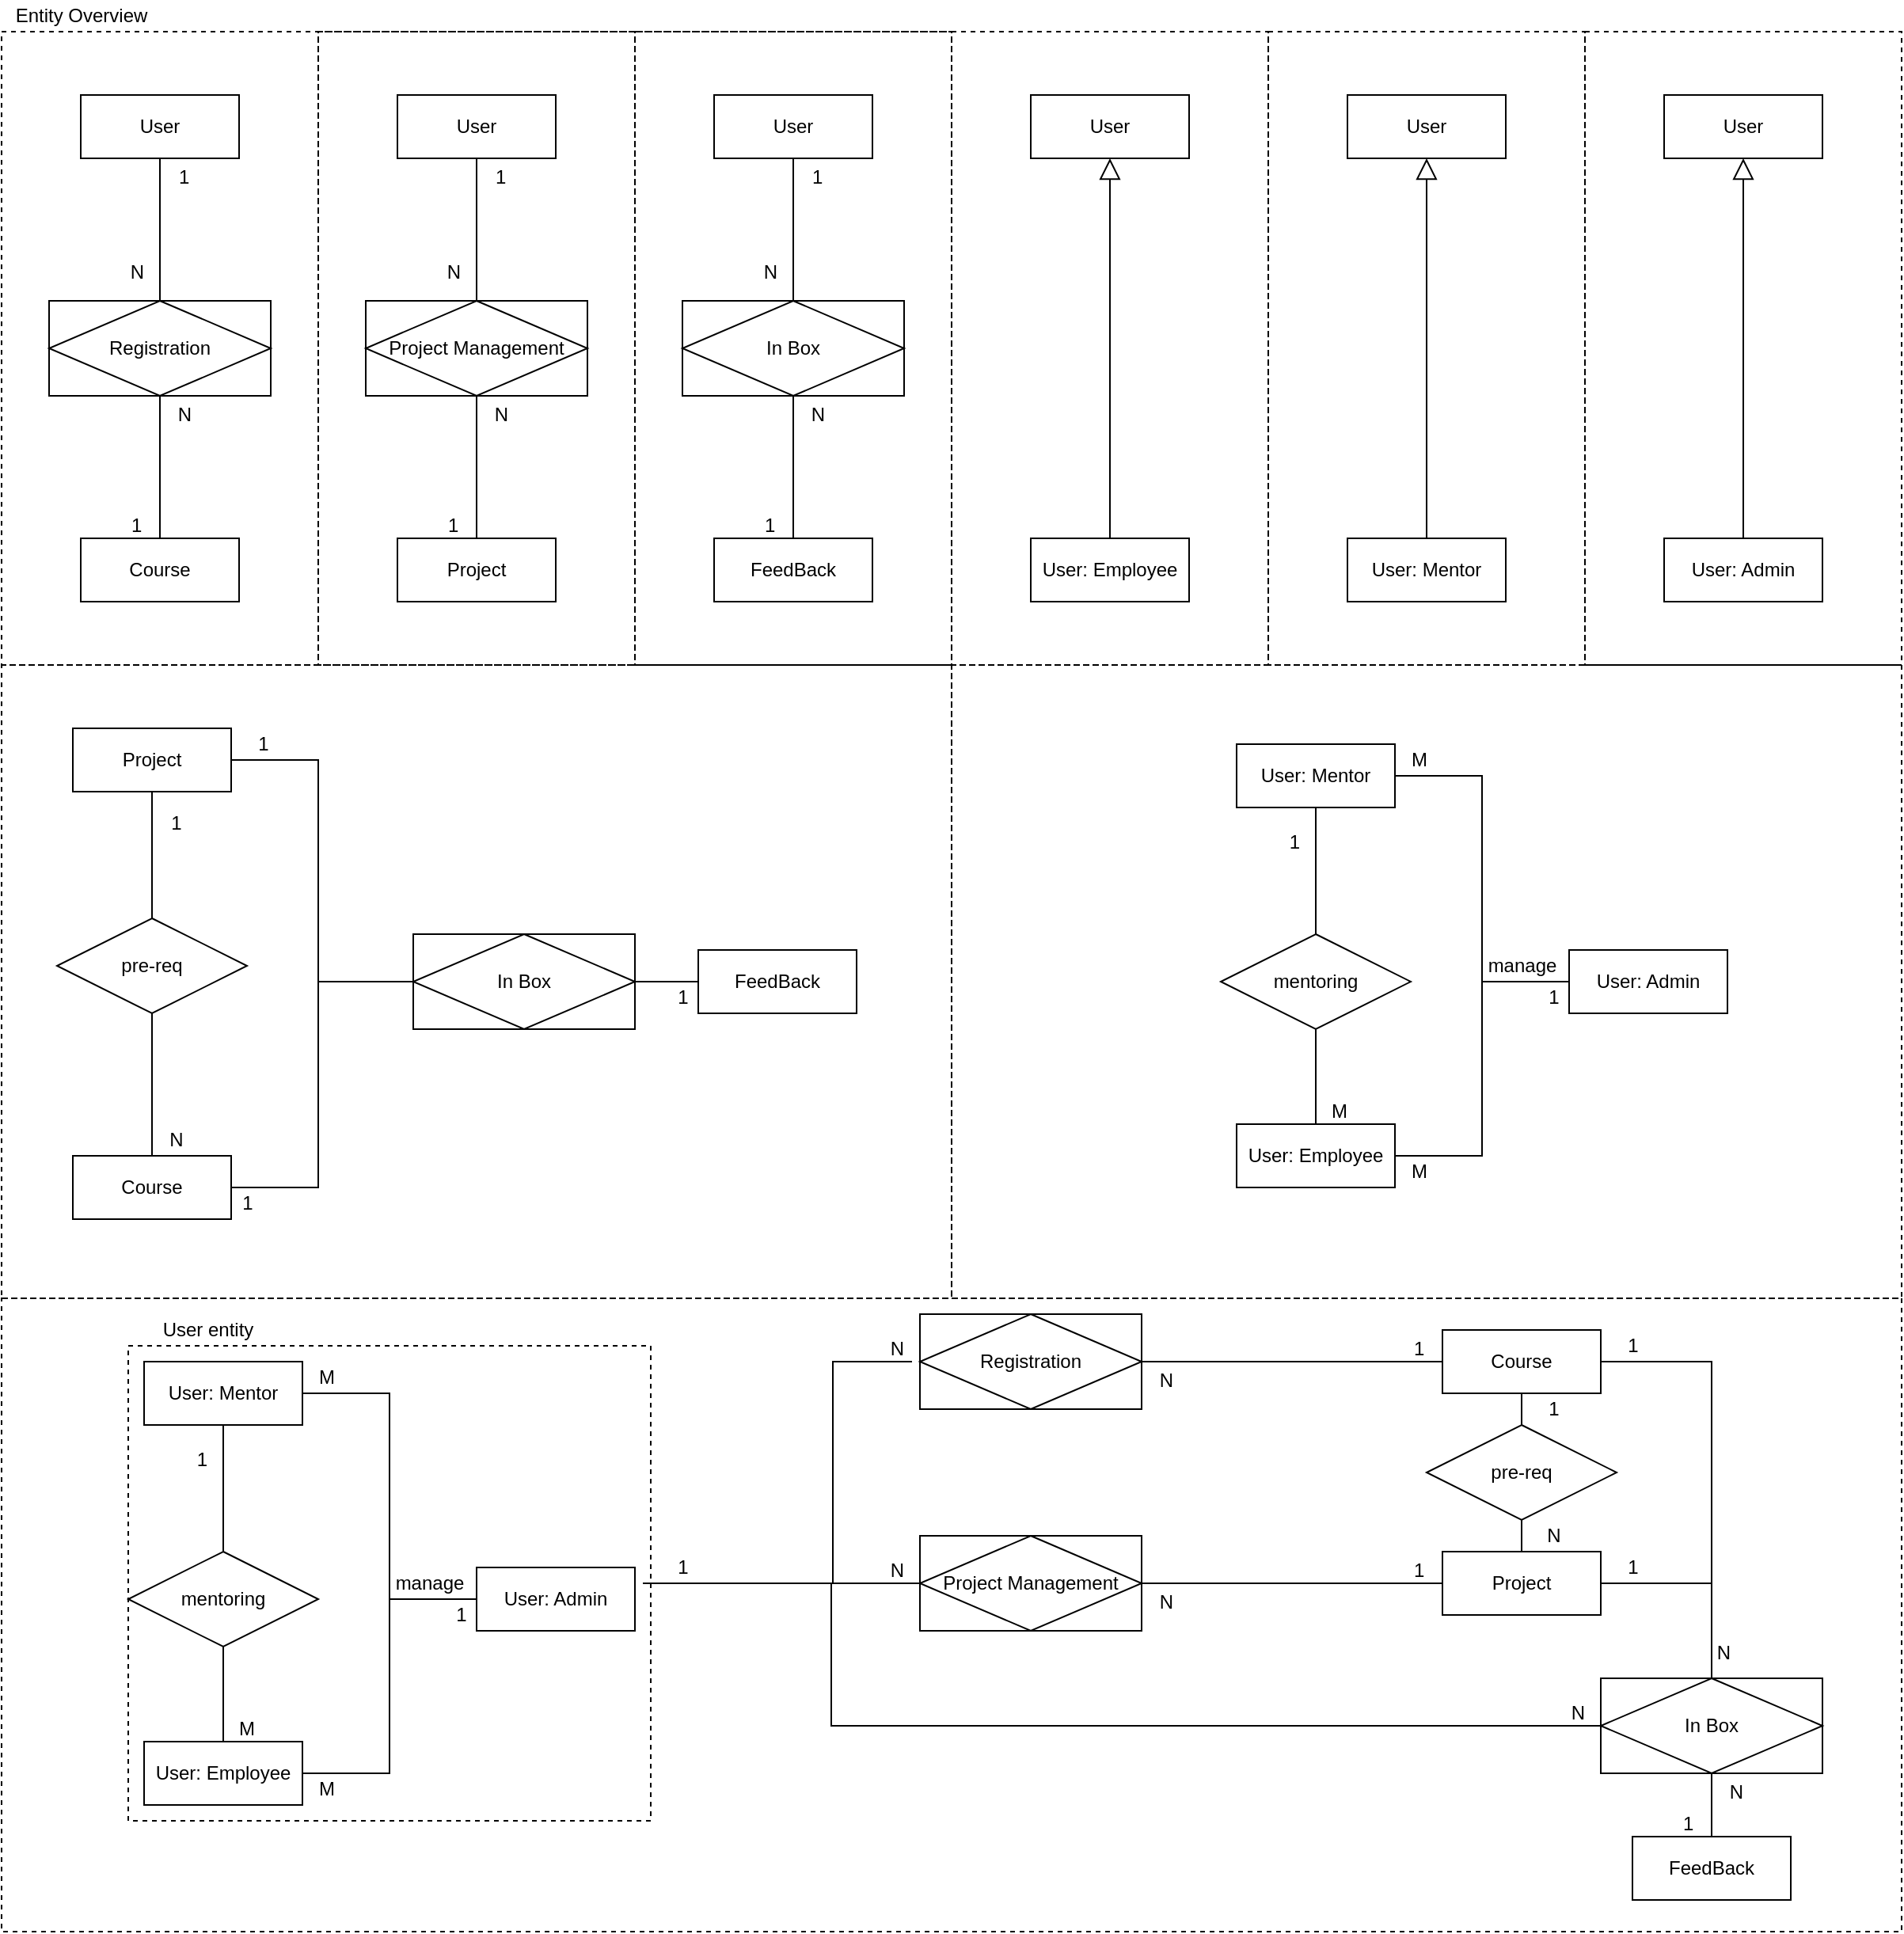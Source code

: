 <mxfile version="16.5.1" type="device"><diagram id="1QoIXCj742Z_J5phsPB2" name="Entity Overview"><mxGraphModel dx="1298" dy="861" grid="1" gridSize="10" guides="1" tooltips="1" connect="1" arrows="1" fold="1" page="1" pageScale="1" pageWidth="850" pageHeight="1100" math="0" shadow="0"><root><mxCell id="0"/><mxCell id="1" parent="0"/><mxCell id="gu1Rj8bV_55BUVm_vWrW-95" value="" style="rounded=0;whiteSpace=wrap;html=1;fillColor=none;dashed=1;" vertex="1" parent="1"><mxGeometry x="40" y="840" width="1200" height="400" as="geometry"/></mxCell><mxCell id="gu1Rj8bV_55BUVm_vWrW-6" value="" style="rounded=0;whiteSpace=wrap;html=1;fillColor=none;dashed=1;" vertex="1" parent="1"><mxGeometry x="40" y="40" width="800" height="400" as="geometry"/></mxCell><mxCell id="gu1Rj8bV_55BUVm_vWrW-7" value="Entity Overview" style="text;html=1;align=center;verticalAlign=middle;resizable=0;points=[];autosize=1;strokeColor=none;fillColor=none;" vertex="1" parent="1"><mxGeometry x="40" y="20" width="100" height="20" as="geometry"/></mxCell><mxCell id="gu1Rj8bV_55BUVm_vWrW-8" value="" style="rounded=0;whiteSpace=wrap;html=1;fillColor=none;dashed=1;" vertex="1" parent="1"><mxGeometry x="40" y="40" width="200" height="400" as="geometry"/></mxCell><mxCell id="gu1Rj8bV_55BUVm_vWrW-10" value="" style="rounded=0;whiteSpace=wrap;html=1;fillColor=none;dashed=1;" vertex="1" parent="1"><mxGeometry x="240" y="40" width="200" height="400" as="geometry"/></mxCell><mxCell id="gu1Rj8bV_55BUVm_vWrW-11" value="" style="rounded=0;whiteSpace=wrap;html=1;fillColor=none;dashed=1;" vertex="1" parent="1"><mxGeometry x="440" y="40" width="200" height="400" as="geometry"/></mxCell><mxCell id="gu1Rj8bV_55BUVm_vWrW-12" value="" style="rounded=0;whiteSpace=wrap;html=1;fillColor=none;dashed=1;" vertex="1" parent="1"><mxGeometry x="640" y="40" width="200" height="400" as="geometry"/></mxCell><mxCell id="gu1Rj8bV_55BUVm_vWrW-13" value="User" style="whiteSpace=wrap;html=1;align=center;fillColor=none;" vertex="1" parent="1"><mxGeometry x="90" y="80" width="100" height="40" as="geometry"/></mxCell><mxCell id="gu1Rj8bV_55BUVm_vWrW-14" value="User" style="whiteSpace=wrap;html=1;align=center;fillColor=none;" vertex="1" parent="1"><mxGeometry x="290" y="80" width="100" height="40" as="geometry"/></mxCell><mxCell id="gu1Rj8bV_55BUVm_vWrW-15" value="User" style="whiteSpace=wrap;html=1;align=center;fillColor=none;" vertex="1" parent="1"><mxGeometry x="690" y="80" width="100" height="40" as="geometry"/></mxCell><mxCell id="gu1Rj8bV_55BUVm_vWrW-16" value="User" style="whiteSpace=wrap;html=1;align=center;fillColor=none;" vertex="1" parent="1"><mxGeometry x="490" y="80" width="100" height="40" as="geometry"/></mxCell><mxCell id="gu1Rj8bV_55BUVm_vWrW-18" value="Course" style="whiteSpace=wrap;html=1;align=center;fillColor=none;" vertex="1" parent="1"><mxGeometry x="90" y="360" width="100" height="40" as="geometry"/></mxCell><mxCell id="gu1Rj8bV_55BUVm_vWrW-19" value="Project" style="whiteSpace=wrap;html=1;align=center;fillColor=none;" vertex="1" parent="1"><mxGeometry x="290" y="360" width="100" height="40" as="geometry"/></mxCell><mxCell id="gu1Rj8bV_55BUVm_vWrW-20" value="FeedBack" style="whiteSpace=wrap;html=1;align=center;fillColor=none;" vertex="1" parent="1"><mxGeometry x="490" y="360" width="100" height="40" as="geometry"/></mxCell><mxCell id="gu1Rj8bV_55BUVm_vWrW-55" style="edgeStyle=orthogonalEdgeStyle;rounded=0;orthogonalLoop=1;jettySize=auto;html=1;exitX=0.5;exitY=0;exitDx=0;exitDy=0;entryX=0.5;entryY=1;entryDx=0;entryDy=0;endArrow=block;endFill=0;endSize=11;" edge="1" parent="1" source="gu1Rj8bV_55BUVm_vWrW-21" target="gu1Rj8bV_55BUVm_vWrW-15"><mxGeometry relative="1" as="geometry"/></mxCell><mxCell id="gu1Rj8bV_55BUVm_vWrW-21" value="User: Employee" style="whiteSpace=wrap;html=1;align=center;fillColor=none;" vertex="1" parent="1"><mxGeometry x="690" y="360" width="100" height="40" as="geometry"/></mxCell><mxCell id="gu1Rj8bV_55BUVm_vWrW-22" value="Registration" style="shape=associativeEntity;whiteSpace=wrap;html=1;align=center;fillColor=none;" vertex="1" parent="1"><mxGeometry x="70" y="210" width="140" height="60" as="geometry"/></mxCell><mxCell id="gu1Rj8bV_55BUVm_vWrW-26" value="" style="endArrow=none;html=1;rounded=0;exitX=0.5;exitY=1;exitDx=0;exitDy=0;entryX=0.5;entryY=0;entryDx=0;entryDy=0;" edge="1" parent="1" source="gu1Rj8bV_55BUVm_vWrW-13" target="gu1Rj8bV_55BUVm_vWrW-22"><mxGeometry relative="1" as="geometry"><mxPoint x="130" y="150" as="sourcePoint"/><mxPoint x="290" y="150" as="targetPoint"/></mxGeometry></mxCell><mxCell id="gu1Rj8bV_55BUVm_vWrW-27" value="1" style="resizable=0;html=1;align=left;verticalAlign=bottom;fillColor=none;" connectable="0" vertex="1" parent="gu1Rj8bV_55BUVm_vWrW-26"><mxGeometry x="-1" relative="1" as="geometry"><mxPoint x="10" y="20" as="offset"/></mxGeometry></mxCell><mxCell id="gu1Rj8bV_55BUVm_vWrW-28" value="N" style="resizable=0;html=1;align=right;verticalAlign=bottom;fillColor=none;" connectable="0" vertex="1" parent="gu1Rj8bV_55BUVm_vWrW-26"><mxGeometry x="1" relative="1" as="geometry"><mxPoint x="-10" y="-10" as="offset"/></mxGeometry></mxCell><mxCell id="gu1Rj8bV_55BUVm_vWrW-29" value="" style="endArrow=none;html=1;rounded=0;exitX=0.5;exitY=0;exitDx=0;exitDy=0;entryX=0.5;entryY=1;entryDx=0;entryDy=0;" edge="1" parent="1" source="gu1Rj8bV_55BUVm_vWrW-18" target="gu1Rj8bV_55BUVm_vWrW-22"><mxGeometry relative="1" as="geometry"><mxPoint x="210" y="330" as="sourcePoint"/><mxPoint x="210" y="410" as="targetPoint"/></mxGeometry></mxCell><mxCell id="gu1Rj8bV_55BUVm_vWrW-30" value="1" style="resizable=0;html=1;align=left;verticalAlign=bottom;fillColor=none;" connectable="0" vertex="1" parent="gu1Rj8bV_55BUVm_vWrW-29"><mxGeometry x="-1" relative="1" as="geometry"><mxPoint x="-20" as="offset"/></mxGeometry></mxCell><mxCell id="gu1Rj8bV_55BUVm_vWrW-31" value="N" style="resizable=0;html=1;align=right;verticalAlign=bottom;fillColor=none;" connectable="0" vertex="1" parent="gu1Rj8bV_55BUVm_vWrW-29"><mxGeometry x="1" relative="1" as="geometry"><mxPoint x="20" y="20" as="offset"/></mxGeometry></mxCell><mxCell id="gu1Rj8bV_55BUVm_vWrW-32" value="Project Management" style="shape=associativeEntity;whiteSpace=wrap;html=1;align=center;fillColor=none;" vertex="1" parent="1"><mxGeometry x="270" y="210" width="140" height="60" as="geometry"/></mxCell><mxCell id="gu1Rj8bV_55BUVm_vWrW-33" value="" style="endArrow=none;html=1;rounded=0;exitX=0.5;exitY=1;exitDx=0;exitDy=0;entryX=0.5;entryY=0;entryDx=0;entryDy=0;" edge="1" parent="1" target="gu1Rj8bV_55BUVm_vWrW-32"><mxGeometry relative="1" as="geometry"><mxPoint x="340" y="120" as="sourcePoint"/><mxPoint x="490" y="150" as="targetPoint"/></mxGeometry></mxCell><mxCell id="gu1Rj8bV_55BUVm_vWrW-34" value="1" style="resizable=0;html=1;align=left;verticalAlign=bottom;fillColor=none;" connectable="0" vertex="1" parent="gu1Rj8bV_55BUVm_vWrW-33"><mxGeometry x="-1" relative="1" as="geometry"><mxPoint x="10" y="20" as="offset"/></mxGeometry></mxCell><mxCell id="gu1Rj8bV_55BUVm_vWrW-35" value="N" style="resizable=0;html=1;align=right;verticalAlign=bottom;fillColor=none;" connectable="0" vertex="1" parent="gu1Rj8bV_55BUVm_vWrW-33"><mxGeometry x="1" relative="1" as="geometry"><mxPoint x="-10" y="-10" as="offset"/></mxGeometry></mxCell><mxCell id="gu1Rj8bV_55BUVm_vWrW-36" value="" style="endArrow=none;html=1;rounded=0;exitX=0.5;exitY=0;exitDx=0;exitDy=0;entryX=0.5;entryY=1;entryDx=0;entryDy=0;" edge="1" parent="1" target="gu1Rj8bV_55BUVm_vWrW-32"><mxGeometry relative="1" as="geometry"><mxPoint x="340" y="360" as="sourcePoint"/><mxPoint x="410" y="410" as="targetPoint"/></mxGeometry></mxCell><mxCell id="gu1Rj8bV_55BUVm_vWrW-37" value="1" style="resizable=0;html=1;align=left;verticalAlign=bottom;fillColor=none;" connectable="0" vertex="1" parent="gu1Rj8bV_55BUVm_vWrW-36"><mxGeometry x="-1" relative="1" as="geometry"><mxPoint x="-20" as="offset"/></mxGeometry></mxCell><mxCell id="gu1Rj8bV_55BUVm_vWrW-38" value="N" style="resizable=0;html=1;align=right;verticalAlign=bottom;fillColor=none;" connectable="0" vertex="1" parent="gu1Rj8bV_55BUVm_vWrW-36"><mxGeometry x="1" relative="1" as="geometry"><mxPoint x="20" y="20" as="offset"/></mxGeometry></mxCell><mxCell id="gu1Rj8bV_55BUVm_vWrW-39" value="In Box" style="shape=associativeEntity;whiteSpace=wrap;html=1;align=center;fillColor=none;" vertex="1" parent="1"><mxGeometry x="470" y="210" width="140" height="60" as="geometry"/></mxCell><mxCell id="gu1Rj8bV_55BUVm_vWrW-40" value="" style="endArrow=none;html=1;rounded=0;exitX=0.5;exitY=1;exitDx=0;exitDy=0;entryX=0.5;entryY=0;entryDx=0;entryDy=0;" edge="1" parent="1" target="gu1Rj8bV_55BUVm_vWrW-39"><mxGeometry relative="1" as="geometry"><mxPoint x="540" y="120" as="sourcePoint"/><mxPoint x="690" y="150" as="targetPoint"/></mxGeometry></mxCell><mxCell id="gu1Rj8bV_55BUVm_vWrW-41" value="1" style="resizable=0;html=1;align=left;verticalAlign=bottom;fillColor=none;" connectable="0" vertex="1" parent="gu1Rj8bV_55BUVm_vWrW-40"><mxGeometry x="-1" relative="1" as="geometry"><mxPoint x="10" y="20" as="offset"/></mxGeometry></mxCell><mxCell id="gu1Rj8bV_55BUVm_vWrW-42" value="N" style="resizable=0;html=1;align=right;verticalAlign=bottom;fillColor=none;" connectable="0" vertex="1" parent="gu1Rj8bV_55BUVm_vWrW-40"><mxGeometry x="1" relative="1" as="geometry"><mxPoint x="-10" y="-10" as="offset"/></mxGeometry></mxCell><mxCell id="gu1Rj8bV_55BUVm_vWrW-43" value="" style="endArrow=none;html=1;rounded=0;exitX=0.5;exitY=0;exitDx=0;exitDy=0;entryX=0.5;entryY=1;entryDx=0;entryDy=0;" edge="1" parent="1" target="gu1Rj8bV_55BUVm_vWrW-39"><mxGeometry relative="1" as="geometry"><mxPoint x="540" y="360" as="sourcePoint"/><mxPoint x="610" y="410" as="targetPoint"/></mxGeometry></mxCell><mxCell id="gu1Rj8bV_55BUVm_vWrW-44" value="1" style="resizable=0;html=1;align=left;verticalAlign=bottom;fillColor=none;" connectable="0" vertex="1" parent="gu1Rj8bV_55BUVm_vWrW-43"><mxGeometry x="-1" relative="1" as="geometry"><mxPoint x="-20" as="offset"/></mxGeometry></mxCell><mxCell id="gu1Rj8bV_55BUVm_vWrW-45" value="N" style="resizable=0;html=1;align=right;verticalAlign=bottom;fillColor=none;" connectable="0" vertex="1" parent="gu1Rj8bV_55BUVm_vWrW-43"><mxGeometry x="1" relative="1" as="geometry"><mxPoint x="20" y="20" as="offset"/></mxGeometry></mxCell><mxCell id="gu1Rj8bV_55BUVm_vWrW-48" value="" style="rounded=0;whiteSpace=wrap;html=1;fillColor=none;dashed=1;" vertex="1" parent="1"><mxGeometry x="840" y="40" width="200" height="400" as="geometry"/></mxCell><mxCell id="gu1Rj8bV_55BUVm_vWrW-49" value="User" style="whiteSpace=wrap;html=1;align=center;fillColor=none;" vertex="1" parent="1"><mxGeometry x="890" y="80" width="100" height="40" as="geometry"/></mxCell><mxCell id="gu1Rj8bV_55BUVm_vWrW-56" style="edgeStyle=orthogonalEdgeStyle;rounded=0;orthogonalLoop=1;jettySize=auto;html=1;exitX=0.5;exitY=0;exitDx=0;exitDy=0;entryX=0.5;entryY=1;entryDx=0;entryDy=0;endArrow=block;endFill=0;endSize=11;" edge="1" parent="1" source="gu1Rj8bV_55BUVm_vWrW-50" target="gu1Rj8bV_55BUVm_vWrW-49"><mxGeometry relative="1" as="geometry"/></mxCell><mxCell id="gu1Rj8bV_55BUVm_vWrW-50" value="User: Mentor" style="whiteSpace=wrap;html=1;align=center;fillColor=none;" vertex="1" parent="1"><mxGeometry x="890" y="360" width="100" height="40" as="geometry"/></mxCell><mxCell id="gu1Rj8bV_55BUVm_vWrW-51" value="" style="rounded=0;whiteSpace=wrap;html=1;fillColor=none;dashed=1;" vertex="1" parent="1"><mxGeometry x="1040" y="40" width="200" height="400" as="geometry"/></mxCell><mxCell id="gu1Rj8bV_55BUVm_vWrW-52" value="User" style="whiteSpace=wrap;html=1;align=center;fillColor=none;" vertex="1" parent="1"><mxGeometry x="1090" y="80" width="100" height="40" as="geometry"/></mxCell><mxCell id="gu1Rj8bV_55BUVm_vWrW-57" style="edgeStyle=orthogonalEdgeStyle;rounded=0;orthogonalLoop=1;jettySize=auto;html=1;exitX=0.5;exitY=0;exitDx=0;exitDy=0;entryX=0.5;entryY=1;entryDx=0;entryDy=0;endArrow=block;endFill=0;endSize=11;" edge="1" parent="1" source="gu1Rj8bV_55BUVm_vWrW-53" target="gu1Rj8bV_55BUVm_vWrW-52"><mxGeometry relative="1" as="geometry"/></mxCell><mxCell id="gu1Rj8bV_55BUVm_vWrW-53" value="User: Admin" style="whiteSpace=wrap;html=1;align=center;fillColor=none;" vertex="1" parent="1"><mxGeometry x="1090" y="360" width="100" height="40" as="geometry"/></mxCell><mxCell id="gu1Rj8bV_55BUVm_vWrW-58" value="" style="rounded=0;whiteSpace=wrap;html=1;fillColor=none;dashed=1;" vertex="1" parent="1"><mxGeometry x="640" y="440" width="600" height="400" as="geometry"/></mxCell><mxCell id="gu1Rj8bV_55BUVm_vWrW-59" value="User: Mentor" style="whiteSpace=wrap;html=1;align=center;fillColor=none;" vertex="1" parent="1"><mxGeometry x="820" y="490" width="100" height="40" as="geometry"/></mxCell><mxCell id="gu1Rj8bV_55BUVm_vWrW-61" value="User: Employee" style="whiteSpace=wrap;html=1;align=center;fillColor=none;" vertex="1" parent="1"><mxGeometry x="820" y="730" width="100" height="40" as="geometry"/></mxCell><mxCell id="gu1Rj8bV_55BUVm_vWrW-63" value="mentoring" style="shape=rhombus;perimeter=rhombusPerimeter;whiteSpace=wrap;html=1;align=center;fillColor=none;" vertex="1" parent="1"><mxGeometry x="810" y="610" width="120" height="60" as="geometry"/></mxCell><mxCell id="gu1Rj8bV_55BUVm_vWrW-66" value="" style="endArrow=none;html=1;rounded=0;endSize=11;entryX=0.5;entryY=1;entryDx=0;entryDy=0;exitX=0.5;exitY=0;exitDx=0;exitDy=0;" edge="1" parent="1" source="gu1Rj8bV_55BUVm_vWrW-63" target="gu1Rj8bV_55BUVm_vWrW-59"><mxGeometry relative="1" as="geometry"><mxPoint x="610" y="610" as="sourcePoint"/><mxPoint x="770" y="610" as="targetPoint"/></mxGeometry></mxCell><mxCell id="gu1Rj8bV_55BUVm_vWrW-67" value="1" style="resizable=0;html=1;align=right;verticalAlign=bottom;fillColor=none;" connectable="0" vertex="1" parent="gu1Rj8bV_55BUVm_vWrW-66"><mxGeometry x="1" relative="1" as="geometry"><mxPoint x="-10" y="30" as="offset"/></mxGeometry></mxCell><mxCell id="gu1Rj8bV_55BUVm_vWrW-69" value="" style="endArrow=none;html=1;rounded=0;endSize=11;entryX=0.5;entryY=0;entryDx=0;entryDy=0;exitX=0.5;exitY=1;exitDx=0;exitDy=0;" edge="1" parent="1" source="gu1Rj8bV_55BUVm_vWrW-63" target="gu1Rj8bV_55BUVm_vWrW-61"><mxGeometry relative="1" as="geometry"><mxPoint x="939.5" y="770" as="sourcePoint"/><mxPoint x="939.5" y="690" as="targetPoint"/></mxGeometry></mxCell><mxCell id="gu1Rj8bV_55BUVm_vWrW-70" value="M" style="resizable=0;html=1;align=right;verticalAlign=bottom;fillColor=none;" connectable="0" vertex="1" parent="gu1Rj8bV_55BUVm_vWrW-69"><mxGeometry x="1" relative="1" as="geometry"><mxPoint x="20" as="offset"/></mxGeometry></mxCell><mxCell id="gu1Rj8bV_55BUVm_vWrW-73" style="edgeStyle=orthogonalEdgeStyle;rounded=0;orthogonalLoop=1;jettySize=auto;html=1;exitX=0;exitY=0.5;exitDx=0;exitDy=0;entryX=1;entryY=0.5;entryDx=0;entryDy=0;endArrow=none;endFill=0;endSize=11;" edge="1" parent="1" source="gu1Rj8bV_55BUVm_vWrW-72" target="gu1Rj8bV_55BUVm_vWrW-59"><mxGeometry relative="1" as="geometry"/></mxCell><mxCell id="gu1Rj8bV_55BUVm_vWrW-74" style="edgeStyle=orthogonalEdgeStyle;rounded=0;orthogonalLoop=1;jettySize=auto;html=1;exitX=0;exitY=0.5;exitDx=0;exitDy=0;entryX=1;entryY=0.5;entryDx=0;entryDy=0;endArrow=none;endFill=0;endSize=11;" edge="1" parent="1" source="gu1Rj8bV_55BUVm_vWrW-72" target="gu1Rj8bV_55BUVm_vWrW-61"><mxGeometry relative="1" as="geometry"/></mxCell><mxCell id="gu1Rj8bV_55BUVm_vWrW-72" value="User: Admin" style="whiteSpace=wrap;html=1;align=center;fillColor=none;" vertex="1" parent="1"><mxGeometry x="1030" y="620" width="100" height="40" as="geometry"/></mxCell><mxCell id="gu1Rj8bV_55BUVm_vWrW-75" value="manage" style="text;html=1;align=center;verticalAlign=middle;resizable=0;points=[];autosize=1;strokeColor=none;fillColor=none;" vertex="1" parent="1"><mxGeometry x="970" y="620" width="60" height="20" as="geometry"/></mxCell><mxCell id="gu1Rj8bV_55BUVm_vWrW-76" value="" style="rounded=0;whiteSpace=wrap;html=1;fillColor=none;dashed=1;" vertex="1" parent="1"><mxGeometry x="40" y="440" width="600" height="400" as="geometry"/></mxCell><mxCell id="gu1Rj8bV_55BUVm_vWrW-82" style="edgeStyle=orthogonalEdgeStyle;rounded=0;orthogonalLoop=1;jettySize=auto;html=1;exitX=0.5;exitY=0;exitDx=0;exitDy=0;entryX=0.5;entryY=1;entryDx=0;entryDy=0;endArrow=none;endFill=0;endSize=11;" edge="1" parent="1" source="gu1Rj8bV_55BUVm_vWrW-77" target="gu1Rj8bV_55BUVm_vWrW-80"><mxGeometry relative="1" as="geometry"/></mxCell><mxCell id="gu1Rj8bV_55BUVm_vWrW-85" style="edgeStyle=orthogonalEdgeStyle;rounded=0;orthogonalLoop=1;jettySize=auto;html=1;exitX=1;exitY=0.5;exitDx=0;exitDy=0;endArrow=none;endFill=0;endSize=11;" edge="1" parent="1" source="gu1Rj8bV_55BUVm_vWrW-77"><mxGeometry relative="1" as="geometry"><mxPoint x="300" y="640" as="targetPoint"/><Array as="points"><mxPoint x="240" y="770"/><mxPoint x="240" y="640"/></Array></mxGeometry></mxCell><mxCell id="gu1Rj8bV_55BUVm_vWrW-77" value="Course" style="whiteSpace=wrap;html=1;align=center;fillColor=none;" vertex="1" parent="1"><mxGeometry x="85" y="750" width="100" height="40" as="geometry"/></mxCell><mxCell id="gu1Rj8bV_55BUVm_vWrW-81" style="edgeStyle=orthogonalEdgeStyle;rounded=0;orthogonalLoop=1;jettySize=auto;html=1;exitX=0.5;exitY=1;exitDx=0;exitDy=0;entryX=0.5;entryY=0;entryDx=0;entryDy=0;endArrow=none;endFill=0;endSize=11;" edge="1" parent="1" source="gu1Rj8bV_55BUVm_vWrW-78" target="gu1Rj8bV_55BUVm_vWrW-80"><mxGeometry relative="1" as="geometry"/></mxCell><mxCell id="gu1Rj8bV_55BUVm_vWrW-84" style="edgeStyle=orthogonalEdgeStyle;rounded=0;orthogonalLoop=1;jettySize=auto;html=1;exitX=1;exitY=0.5;exitDx=0;exitDy=0;entryX=0;entryY=0.5;entryDx=0;entryDy=0;endArrow=none;endFill=0;endSize=11;" edge="1" parent="1" source="gu1Rj8bV_55BUVm_vWrW-78" target="gu1Rj8bV_55BUVm_vWrW-83"><mxGeometry relative="1" as="geometry"><Array as="points"><mxPoint x="240" y="500"/><mxPoint x="240" y="640"/></Array></mxGeometry></mxCell><mxCell id="gu1Rj8bV_55BUVm_vWrW-78" value="Project" style="whiteSpace=wrap;html=1;align=center;fillColor=none;" vertex="1" parent="1"><mxGeometry x="85" y="480" width="100" height="40" as="geometry"/></mxCell><mxCell id="gu1Rj8bV_55BUVm_vWrW-79" value="FeedBack" style="whiteSpace=wrap;html=1;align=center;fillColor=none;" vertex="1" parent="1"><mxGeometry x="480" y="620" width="100" height="40" as="geometry"/></mxCell><mxCell id="gu1Rj8bV_55BUVm_vWrW-80" value="pre-req" style="shape=rhombus;perimeter=rhombusPerimeter;whiteSpace=wrap;html=1;align=center;fillColor=none;" vertex="1" parent="1"><mxGeometry x="75" y="600" width="120" height="60" as="geometry"/></mxCell><mxCell id="gu1Rj8bV_55BUVm_vWrW-86" style="edgeStyle=orthogonalEdgeStyle;rounded=0;orthogonalLoop=1;jettySize=auto;html=1;exitX=1;exitY=0.5;exitDx=0;exitDy=0;entryX=0;entryY=0.5;entryDx=0;entryDy=0;endArrow=none;endFill=0;endSize=11;" edge="1" parent="1" source="gu1Rj8bV_55BUVm_vWrW-83" target="gu1Rj8bV_55BUVm_vWrW-79"><mxGeometry relative="1" as="geometry"/></mxCell><mxCell id="gu1Rj8bV_55BUVm_vWrW-83" value="In Box" style="shape=associativeEntity;whiteSpace=wrap;html=1;align=center;fillColor=none;" vertex="1" parent="1"><mxGeometry x="300" y="610" width="140" height="60" as="geometry"/></mxCell><mxCell id="gu1Rj8bV_55BUVm_vWrW-87" value="1" style="text;html=1;align=center;verticalAlign=middle;resizable=0;points=[];autosize=1;strokeColor=none;fillColor=none;" vertex="1" parent="1"><mxGeometry x="140" y="530" width="20" height="20" as="geometry"/></mxCell><mxCell id="gu1Rj8bV_55BUVm_vWrW-88" value="N" style="text;html=1;align=center;verticalAlign=middle;resizable=0;points=[];autosize=1;strokeColor=none;fillColor=none;" vertex="1" parent="1"><mxGeometry x="140" y="730" width="20" height="20" as="geometry"/></mxCell><mxCell id="gu1Rj8bV_55BUVm_vWrW-89" value="1" style="text;html=1;align=center;verticalAlign=middle;resizable=0;points=[];autosize=1;strokeColor=none;fillColor=none;" vertex="1" parent="1"><mxGeometry x="195" y="480" width="20" height="20" as="geometry"/></mxCell><mxCell id="gu1Rj8bV_55BUVm_vWrW-90" value="1" style="text;html=1;align=center;verticalAlign=middle;resizable=0;points=[];autosize=1;strokeColor=none;fillColor=none;" vertex="1" parent="1"><mxGeometry x="185" y="770" width="20" height="20" as="geometry"/></mxCell><mxCell id="gu1Rj8bV_55BUVm_vWrW-91" value="1" style="text;html=1;align=center;verticalAlign=middle;resizable=0;points=[];autosize=1;strokeColor=none;fillColor=none;" vertex="1" parent="1"><mxGeometry x="460" y="640" width="20" height="20" as="geometry"/></mxCell><mxCell id="gu1Rj8bV_55BUVm_vWrW-92" value="1" style="text;html=1;align=center;verticalAlign=middle;resizable=0;points=[];autosize=1;strokeColor=none;fillColor=none;" vertex="1" parent="1"><mxGeometry x="1010" y="640" width="20" height="20" as="geometry"/></mxCell><mxCell id="gu1Rj8bV_55BUVm_vWrW-93" value="M" style="text;html=1;align=center;verticalAlign=middle;resizable=0;points=[];autosize=1;strokeColor=none;fillColor=none;" vertex="1" parent="1"><mxGeometry x="920" y="750" width="30" height="20" as="geometry"/></mxCell><mxCell id="gu1Rj8bV_55BUVm_vWrW-94" value="M" style="text;html=1;align=center;verticalAlign=middle;resizable=0;points=[];autosize=1;strokeColor=none;fillColor=none;" vertex="1" parent="1"><mxGeometry x="920" y="490" width="30" height="20" as="geometry"/></mxCell><mxCell id="gu1Rj8bV_55BUVm_vWrW-96" value="User: Mentor" style="whiteSpace=wrap;html=1;align=center;fillColor=none;" vertex="1" parent="1"><mxGeometry x="130" y="880" width="100" height="40" as="geometry"/></mxCell><mxCell id="gu1Rj8bV_55BUVm_vWrW-97" value="User: Employee" style="whiteSpace=wrap;html=1;align=center;fillColor=none;" vertex="1" parent="1"><mxGeometry x="130" y="1120" width="100" height="40" as="geometry"/></mxCell><mxCell id="gu1Rj8bV_55BUVm_vWrW-98" value="mentoring" style="shape=rhombus;perimeter=rhombusPerimeter;whiteSpace=wrap;html=1;align=center;fillColor=none;" vertex="1" parent="1"><mxGeometry x="120" y="1000" width="120" height="60" as="geometry"/></mxCell><mxCell id="gu1Rj8bV_55BUVm_vWrW-99" value="" style="endArrow=none;html=1;rounded=0;endSize=11;entryX=0.5;entryY=1;entryDx=0;entryDy=0;exitX=0.5;exitY=0;exitDx=0;exitDy=0;" edge="1" parent="1" source="gu1Rj8bV_55BUVm_vWrW-98" target="gu1Rj8bV_55BUVm_vWrW-96"><mxGeometry relative="1" as="geometry"><mxPoint x="-80" y="1000" as="sourcePoint"/><mxPoint x="80" y="1000" as="targetPoint"/></mxGeometry></mxCell><mxCell id="gu1Rj8bV_55BUVm_vWrW-100" value="1" style="resizable=0;html=1;align=right;verticalAlign=bottom;fillColor=none;" connectable="0" vertex="1" parent="gu1Rj8bV_55BUVm_vWrW-99"><mxGeometry x="1" relative="1" as="geometry"><mxPoint x="-10" y="30" as="offset"/></mxGeometry></mxCell><mxCell id="gu1Rj8bV_55BUVm_vWrW-101" value="" style="endArrow=none;html=1;rounded=0;endSize=11;entryX=0.5;entryY=0;entryDx=0;entryDy=0;exitX=0.5;exitY=1;exitDx=0;exitDy=0;" edge="1" parent="1" source="gu1Rj8bV_55BUVm_vWrW-98" target="gu1Rj8bV_55BUVm_vWrW-97"><mxGeometry relative="1" as="geometry"><mxPoint x="249.5" y="1160" as="sourcePoint"/><mxPoint x="249.5" y="1080" as="targetPoint"/></mxGeometry></mxCell><mxCell id="gu1Rj8bV_55BUVm_vWrW-102" value="M" style="resizable=0;html=1;align=right;verticalAlign=bottom;fillColor=none;" connectable="0" vertex="1" parent="gu1Rj8bV_55BUVm_vWrW-101"><mxGeometry x="1" relative="1" as="geometry"><mxPoint x="20" as="offset"/></mxGeometry></mxCell><mxCell id="gu1Rj8bV_55BUVm_vWrW-103" style="edgeStyle=orthogonalEdgeStyle;rounded=0;orthogonalLoop=1;jettySize=auto;html=1;exitX=0;exitY=0.5;exitDx=0;exitDy=0;entryX=1;entryY=0.5;entryDx=0;entryDy=0;endArrow=none;endFill=0;endSize=11;" edge="1" parent="1" source="gu1Rj8bV_55BUVm_vWrW-105" target="gu1Rj8bV_55BUVm_vWrW-96"><mxGeometry relative="1" as="geometry"/></mxCell><mxCell id="gu1Rj8bV_55BUVm_vWrW-104" style="edgeStyle=orthogonalEdgeStyle;rounded=0;orthogonalLoop=1;jettySize=auto;html=1;exitX=0;exitY=0.5;exitDx=0;exitDy=0;entryX=1;entryY=0.5;entryDx=0;entryDy=0;endArrow=none;endFill=0;endSize=11;" edge="1" parent="1" source="gu1Rj8bV_55BUVm_vWrW-105" target="gu1Rj8bV_55BUVm_vWrW-97"><mxGeometry relative="1" as="geometry"/></mxCell><mxCell id="gu1Rj8bV_55BUVm_vWrW-105" value="User: Admin" style="whiteSpace=wrap;html=1;align=center;fillColor=none;" vertex="1" parent="1"><mxGeometry x="340" y="1010" width="100" height="40" as="geometry"/></mxCell><mxCell id="gu1Rj8bV_55BUVm_vWrW-106" value="manage" style="text;html=1;align=center;verticalAlign=middle;resizable=0;points=[];autosize=1;strokeColor=none;fillColor=none;" vertex="1" parent="1"><mxGeometry x="280" y="1010" width="60" height="20" as="geometry"/></mxCell><mxCell id="gu1Rj8bV_55BUVm_vWrW-107" value="1" style="text;html=1;align=center;verticalAlign=middle;resizable=0;points=[];autosize=1;strokeColor=none;fillColor=none;" vertex="1" parent="1"><mxGeometry x="320" y="1030" width="20" height="20" as="geometry"/></mxCell><mxCell id="gu1Rj8bV_55BUVm_vWrW-108" value="M" style="text;html=1;align=center;verticalAlign=middle;resizable=0;points=[];autosize=1;strokeColor=none;fillColor=none;" vertex="1" parent="1"><mxGeometry x="230" y="1140" width="30" height="20" as="geometry"/></mxCell><mxCell id="gu1Rj8bV_55BUVm_vWrW-130" style="edgeStyle=orthogonalEdgeStyle;rounded=0;orthogonalLoop=1;jettySize=auto;html=1;exitX=1;exitY=0.5;exitDx=0;exitDy=0;entryX=0;entryY=0.5;entryDx=0;entryDy=0;endArrow=none;endFill=0;endSize=11;" edge="1" parent="1"><mxGeometry relative="1" as="geometry"><mxPoint x="445" y="1020.0" as="sourcePoint"/><mxPoint x="615" y="880" as="targetPoint"/><Array as="points"><mxPoint x="565" y="1020"/><mxPoint x="565" y="880"/></Array></mxGeometry></mxCell><mxCell id="gu1Rj8bV_55BUVm_vWrW-131" style="edgeStyle=orthogonalEdgeStyle;rounded=0;orthogonalLoop=1;jettySize=auto;html=1;exitX=1;exitY=0.5;exitDx=0;exitDy=0;entryX=0;entryY=0.5;entryDx=0;entryDy=0;endArrow=none;endFill=0;endSize=11;" edge="1" parent="1" source="gu1Rj8bV_55BUVm_vWrW-110" target="gu1Rj8bV_55BUVm_vWrW-120"><mxGeometry relative="1" as="geometry"/></mxCell><mxCell id="gu1Rj8bV_55BUVm_vWrW-133" style="edgeStyle=orthogonalEdgeStyle;rounded=0;orthogonalLoop=1;jettySize=auto;html=1;exitX=1;exitY=0.5;exitDx=0;exitDy=0;entryX=0;entryY=0.5;entryDx=0;entryDy=0;endArrow=none;endFill=0;endSize=11;" edge="1" parent="1" target="gu1Rj8bV_55BUVm_vWrW-125"><mxGeometry relative="1" as="geometry"><mxPoint x="454" y="1020" as="sourcePoint"/><mxPoint x="954" y="1120" as="targetPoint"/><Array as="points"><mxPoint x="564" y="1020"/><mxPoint x="564" y="1110"/></Array></mxGeometry></mxCell><mxCell id="gu1Rj8bV_55BUVm_vWrW-110" value="" style="rounded=0;whiteSpace=wrap;html=1;fillColor=none;dashed=1;" vertex="1" parent="1"><mxGeometry x="120" y="870" width="330" height="300" as="geometry"/></mxCell><mxCell id="gu1Rj8bV_55BUVm_vWrW-109" value="M" style="text;html=1;align=center;verticalAlign=middle;resizable=0;points=[];autosize=1;strokeColor=none;fillColor=none;" vertex="1" parent="1"><mxGeometry x="230" y="880" width="30" height="20" as="geometry"/></mxCell><mxCell id="gu1Rj8bV_55BUVm_vWrW-111" value="User entity" style="text;html=1;align=center;verticalAlign=middle;resizable=0;points=[];autosize=1;strokeColor=none;fillColor=none;" vertex="1" parent="1"><mxGeometry x="135" y="850" width="70" height="20" as="geometry"/></mxCell><mxCell id="gu1Rj8bV_55BUVm_vWrW-141" style="edgeStyle=orthogonalEdgeStyle;rounded=0;orthogonalLoop=1;jettySize=auto;html=1;exitX=1;exitY=0.5;exitDx=0;exitDy=0;endArrow=none;endFill=0;endSize=11;entryX=0.5;entryY=0;entryDx=0;entryDy=0;" edge="1" parent="1" source="gu1Rj8bV_55BUVm_vWrW-112" target="gu1Rj8bV_55BUVm_vWrW-125"><mxGeometry relative="1" as="geometry"><mxPoint x="1190" y="920" as="targetPoint"/></mxGeometry></mxCell><mxCell id="gu1Rj8bV_55BUVm_vWrW-112" value="Course" style="whiteSpace=wrap;html=1;align=center;fillColor=none;" vertex="1" parent="1"><mxGeometry x="950" y="860" width="100" height="40" as="geometry"/></mxCell><mxCell id="gu1Rj8bV_55BUVm_vWrW-140" style="edgeStyle=orthogonalEdgeStyle;rounded=0;orthogonalLoop=1;jettySize=auto;html=1;exitX=1;exitY=0.5;exitDx=0;exitDy=0;entryX=0.5;entryY=0;entryDx=0;entryDy=0;endArrow=none;endFill=0;endSize=11;" edge="1" parent="1" source="gu1Rj8bV_55BUVm_vWrW-113" target="gu1Rj8bV_55BUVm_vWrW-125"><mxGeometry relative="1" as="geometry"><Array as="points"><mxPoint x="1120" y="1020"/></Array></mxGeometry></mxCell><mxCell id="gu1Rj8bV_55BUVm_vWrW-113" value="Project" style="whiteSpace=wrap;html=1;align=center;fillColor=none;" vertex="1" parent="1"><mxGeometry x="950" y="1000" width="100" height="40" as="geometry"/></mxCell><mxCell id="gu1Rj8bV_55BUVm_vWrW-114" value="FeedBack" style="whiteSpace=wrap;html=1;align=center;fillColor=none;" vertex="1" parent="1"><mxGeometry x="1070" y="1180" width="100" height="40" as="geometry"/></mxCell><mxCell id="gu1Rj8bV_55BUVm_vWrW-115" value="Registration" style="shape=associativeEntity;whiteSpace=wrap;html=1;align=center;fillColor=none;" vertex="1" parent="1"><mxGeometry x="620" y="850" width="140" height="60" as="geometry"/></mxCell><mxCell id="gu1Rj8bV_55BUVm_vWrW-116" value="N" style="resizable=0;html=1;align=right;verticalAlign=bottom;fillColor=none;" connectable="0" vertex="1" parent="1"><mxGeometry x="610" y="880" as="geometry"/></mxCell><mxCell id="gu1Rj8bV_55BUVm_vWrW-117" value="" style="endArrow=none;html=1;rounded=0;exitX=0;exitY=0.5;exitDx=0;exitDy=0;entryX=1;entryY=0.5;entryDx=0;entryDy=0;" edge="1" parent="1" source="gu1Rj8bV_55BUVm_vWrW-112" target="gu1Rj8bV_55BUVm_vWrW-115"><mxGeometry relative="1" as="geometry"><mxPoint x="820" y="970" as="sourcePoint"/><mxPoint x="820" y="1050" as="targetPoint"/></mxGeometry></mxCell><mxCell id="gu1Rj8bV_55BUVm_vWrW-118" value="1" style="resizable=0;html=1;align=left;verticalAlign=bottom;fillColor=none;" connectable="0" vertex="1" parent="gu1Rj8bV_55BUVm_vWrW-117"><mxGeometry x="-1" relative="1" as="geometry"><mxPoint x="-20" as="offset"/></mxGeometry></mxCell><mxCell id="gu1Rj8bV_55BUVm_vWrW-119" value="N" style="resizable=0;html=1;align=right;verticalAlign=bottom;fillColor=none;" connectable="0" vertex="1" parent="gu1Rj8bV_55BUVm_vWrW-117"><mxGeometry x="1" relative="1" as="geometry"><mxPoint x="20" y="20" as="offset"/></mxGeometry></mxCell><mxCell id="gu1Rj8bV_55BUVm_vWrW-120" value="Project Management" style="shape=associativeEntity;whiteSpace=wrap;html=1;align=center;fillColor=none;" vertex="1" parent="1"><mxGeometry x="620" y="990" width="140" height="60" as="geometry"/></mxCell><mxCell id="gu1Rj8bV_55BUVm_vWrW-121" value="N" style="resizable=0;html=1;align=right;verticalAlign=bottom;fillColor=none;" connectable="0" vertex="1" parent="1"><mxGeometry x="610" y="1020" as="geometry"/></mxCell><mxCell id="gu1Rj8bV_55BUVm_vWrW-122" value="" style="endArrow=none;html=1;rounded=0;exitX=0;exitY=0.5;exitDx=0;exitDy=0;entryX=1;entryY=0.5;entryDx=0;entryDy=0;" edge="1" parent="1" target="gu1Rj8bV_55BUVm_vWrW-120" source="gu1Rj8bV_55BUVm_vWrW-113"><mxGeometry relative="1" as="geometry"><mxPoint x="750" y="1150" as="sourcePoint"/><mxPoint x="820" y="1200" as="targetPoint"/></mxGeometry></mxCell><mxCell id="gu1Rj8bV_55BUVm_vWrW-123" value="1" style="resizable=0;html=1;align=left;verticalAlign=bottom;fillColor=none;" connectable="0" vertex="1" parent="gu1Rj8bV_55BUVm_vWrW-122"><mxGeometry x="-1" relative="1" as="geometry"><mxPoint x="-20" as="offset"/></mxGeometry></mxCell><mxCell id="gu1Rj8bV_55BUVm_vWrW-124" value="N" style="resizable=0;html=1;align=right;verticalAlign=bottom;fillColor=none;" connectable="0" vertex="1" parent="gu1Rj8bV_55BUVm_vWrW-122"><mxGeometry x="1" relative="1" as="geometry"><mxPoint x="20" y="20" as="offset"/></mxGeometry></mxCell><mxCell id="gu1Rj8bV_55BUVm_vWrW-125" value="In Box" style="shape=associativeEntity;whiteSpace=wrap;html=1;align=center;fillColor=none;" vertex="1" parent="1"><mxGeometry x="1050" y="1080" width="140" height="60" as="geometry"/></mxCell><mxCell id="gu1Rj8bV_55BUVm_vWrW-126" value="N" style="resizable=0;html=1;align=right;verticalAlign=bottom;fillColor=none;" connectable="0" vertex="1" parent="1"><mxGeometry x="1040" y="1110" as="geometry"/></mxCell><mxCell id="gu1Rj8bV_55BUVm_vWrW-127" value="" style="endArrow=none;html=1;rounded=0;exitX=0.5;exitY=0;exitDx=0;exitDy=0;entryX=0.5;entryY=1;entryDx=0;entryDy=0;" edge="1" parent="1" target="gu1Rj8bV_55BUVm_vWrW-125" source="gu1Rj8bV_55BUVm_vWrW-114"><mxGeometry relative="1" as="geometry"><mxPoint x="1020" y="1240" as="sourcePoint"/><mxPoint x="1240" y="1050" as="targetPoint"/></mxGeometry></mxCell><mxCell id="gu1Rj8bV_55BUVm_vWrW-128" value="1" style="resizable=0;html=1;align=left;verticalAlign=bottom;fillColor=none;" connectable="0" vertex="1" parent="gu1Rj8bV_55BUVm_vWrW-127"><mxGeometry x="-1" relative="1" as="geometry"><mxPoint x="-20" as="offset"/></mxGeometry></mxCell><mxCell id="gu1Rj8bV_55BUVm_vWrW-129" value="N" style="resizable=0;html=1;align=right;verticalAlign=bottom;fillColor=none;" connectable="0" vertex="1" parent="gu1Rj8bV_55BUVm_vWrW-127"><mxGeometry x="1" relative="1" as="geometry"><mxPoint x="20" y="20" as="offset"/></mxGeometry></mxCell><mxCell id="gu1Rj8bV_55BUVm_vWrW-132" value="1" style="text;html=1;align=center;verticalAlign=middle;resizable=0;points=[];autosize=1;strokeColor=none;fillColor=none;" vertex="1" parent="1"><mxGeometry x="460" y="1000" width="20" height="20" as="geometry"/></mxCell><mxCell id="gu1Rj8bV_55BUVm_vWrW-135" style="edgeStyle=orthogonalEdgeStyle;rounded=0;orthogonalLoop=1;jettySize=auto;html=1;exitX=0.5;exitY=0;exitDx=0;exitDy=0;entryX=0.5;entryY=1;entryDx=0;entryDy=0;endArrow=none;endFill=0;endSize=11;" edge="1" parent="1" target="gu1Rj8bV_55BUVm_vWrW-137" source="gu1Rj8bV_55BUVm_vWrW-113"><mxGeometry relative="1" as="geometry"><mxPoint x="1000" y="1070" as="sourcePoint"/></mxGeometry></mxCell><mxCell id="gu1Rj8bV_55BUVm_vWrW-136" style="edgeStyle=orthogonalEdgeStyle;rounded=0;orthogonalLoop=1;jettySize=auto;html=1;entryX=0.5;entryY=0;entryDx=0;entryDy=0;endArrow=none;endFill=0;endSize=11;" edge="1" parent="1" target="gu1Rj8bV_55BUVm_vWrW-137"><mxGeometry relative="1" as="geometry"><mxPoint x="1000" y="900" as="sourcePoint"/></mxGeometry></mxCell><mxCell id="gu1Rj8bV_55BUVm_vWrW-137" value="pre-req" style="shape=rhombus;perimeter=rhombusPerimeter;whiteSpace=wrap;html=1;align=center;fillColor=none;" vertex="1" parent="1"><mxGeometry x="940" y="920" width="120" height="60" as="geometry"/></mxCell><mxCell id="gu1Rj8bV_55BUVm_vWrW-138" value="1" style="text;html=1;align=center;verticalAlign=middle;resizable=0;points=[];autosize=1;strokeColor=none;fillColor=none;" vertex="1" parent="1"><mxGeometry x="1010" y="900" width="20" height="20" as="geometry"/></mxCell><mxCell id="gu1Rj8bV_55BUVm_vWrW-139" value="N" style="text;html=1;align=center;verticalAlign=middle;resizable=0;points=[];autosize=1;strokeColor=none;fillColor=none;" vertex="1" parent="1"><mxGeometry x="1010" y="980" width="20" height="20" as="geometry"/></mxCell><mxCell id="gu1Rj8bV_55BUVm_vWrW-142" value="1" style="text;html=1;align=center;verticalAlign=middle;resizable=0;points=[];autosize=1;strokeColor=none;fillColor=none;" vertex="1" parent="1"><mxGeometry x="1060" y="860" width="20" height="20" as="geometry"/></mxCell><mxCell id="gu1Rj8bV_55BUVm_vWrW-143" value="1" style="text;html=1;align=center;verticalAlign=middle;resizable=0;points=[];autosize=1;strokeColor=none;fillColor=none;" vertex="1" parent="1"><mxGeometry x="1060" y="1000" width="20" height="20" as="geometry"/></mxCell><mxCell id="gu1Rj8bV_55BUVm_vWrW-145" value="N" style="resizable=0;html=1;align=right;verticalAlign=bottom;fillColor=none;" connectable="0" vertex="1" parent="1"><mxGeometry x="1050" y="1120" as="geometry"><mxPoint x="82" y="-48" as="offset"/></mxGeometry></mxCell></root></mxGraphModel></diagram></mxfile>